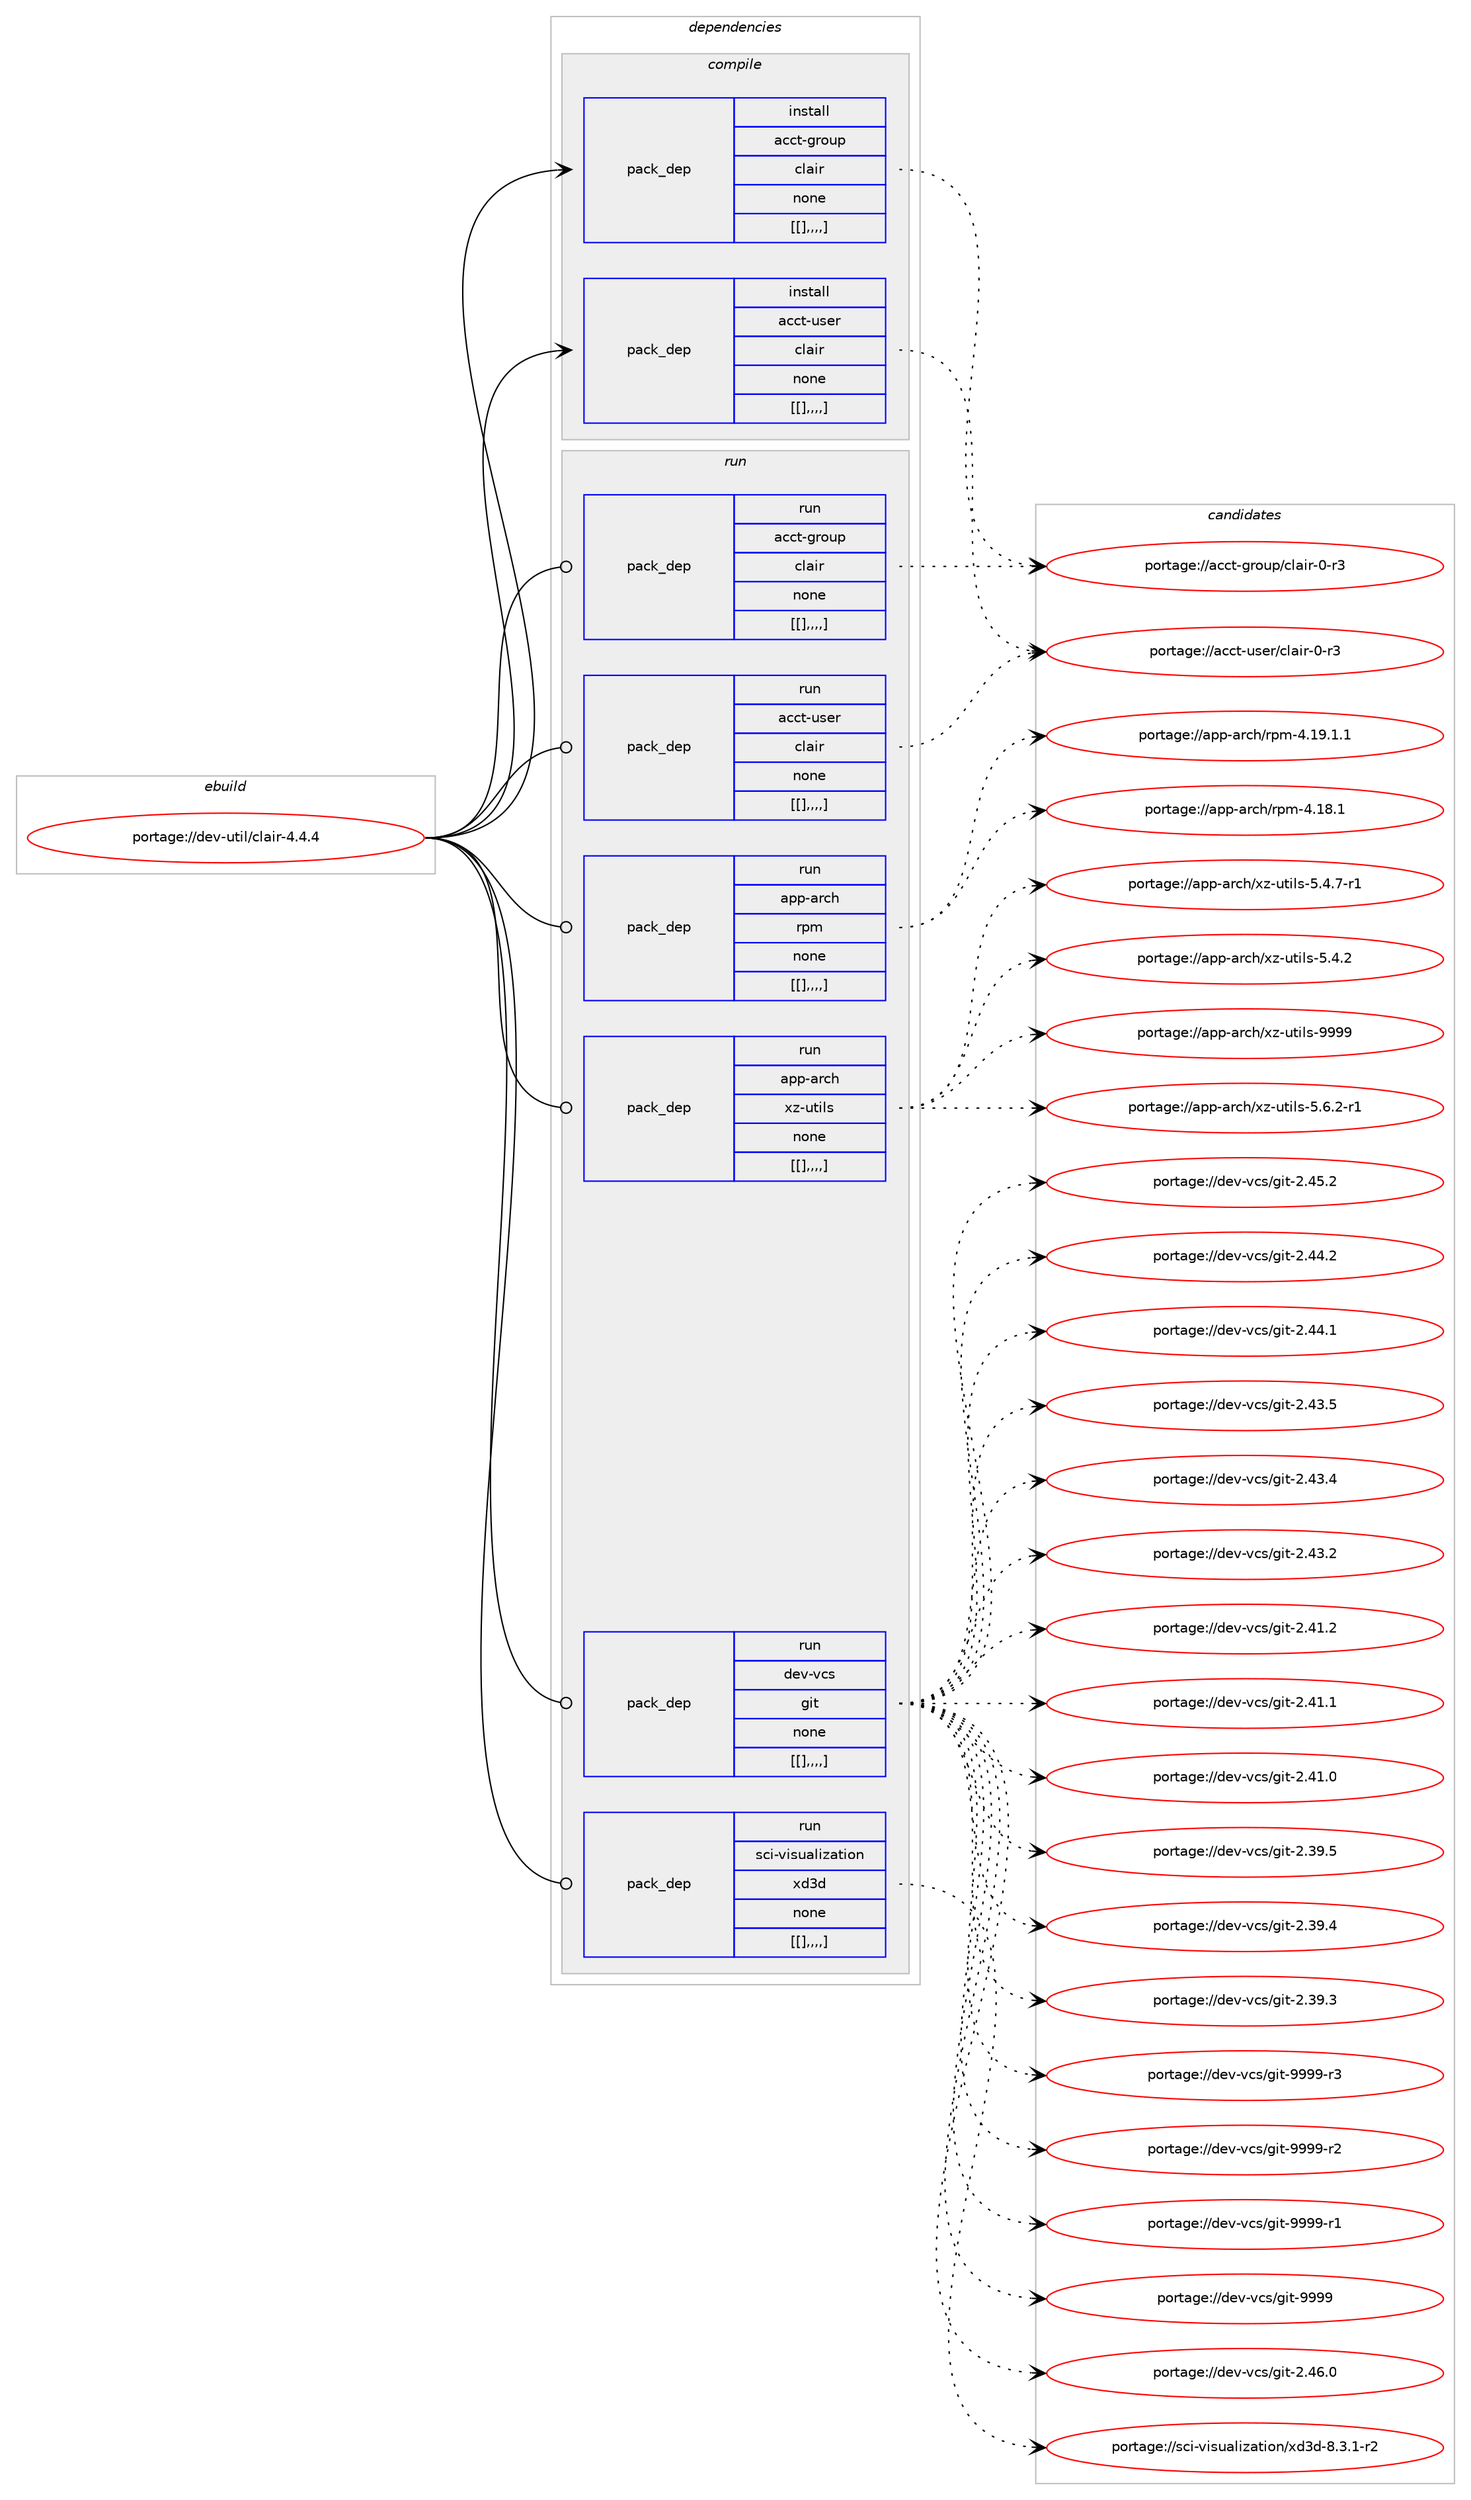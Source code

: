 digraph prolog {

# *************
# Graph options
# *************

newrank=true;
concentrate=true;
compound=true;
graph [rankdir=LR,fontname=Helvetica,fontsize=10,ranksep=1.5];#, ranksep=2.5, nodesep=0.2];
edge  [arrowhead=vee];
node  [fontname=Helvetica,fontsize=10];

# **********
# The ebuild
# **********

subgraph cluster_leftcol {
color=gray;
label=<<i>ebuild</i>>;
id [label="portage://dev-util/clair-4.4.4", color=red, width=4, href="../dev-util/clair-4.4.4.svg"];
}

# ****************
# The dependencies
# ****************

subgraph cluster_midcol {
color=gray;
label=<<i>dependencies</i>>;
subgraph cluster_compile {
fillcolor="#eeeeee";
style=filled;
label=<<i>compile</i>>;
subgraph pack152649 {
dependency215232 [label=<<TABLE BORDER="0" CELLBORDER="1" CELLSPACING="0" CELLPADDING="4" WIDTH="220"><TR><TD ROWSPAN="6" CELLPADDING="30">pack_dep</TD></TR><TR><TD WIDTH="110">install</TD></TR><TR><TD>acct-group</TD></TR><TR><TD>clair</TD></TR><TR><TD>none</TD></TR><TR><TD>[[],,,,]</TD></TR></TABLE>>, shape=none, color=blue];
}
id:e -> dependency215232:w [weight=20,style="solid",arrowhead="vee"];
subgraph pack152650 {
dependency215233 [label=<<TABLE BORDER="0" CELLBORDER="1" CELLSPACING="0" CELLPADDING="4" WIDTH="220"><TR><TD ROWSPAN="6" CELLPADDING="30">pack_dep</TD></TR><TR><TD WIDTH="110">install</TD></TR><TR><TD>acct-user</TD></TR><TR><TD>clair</TD></TR><TR><TD>none</TD></TR><TR><TD>[[],,,,]</TD></TR></TABLE>>, shape=none, color=blue];
}
id:e -> dependency215233:w [weight=20,style="solid",arrowhead="vee"];
}
subgraph cluster_compileandrun {
fillcolor="#eeeeee";
style=filled;
label=<<i>compile and run</i>>;
}
subgraph cluster_run {
fillcolor="#eeeeee";
style=filled;
label=<<i>run</i>>;
subgraph pack152651 {
dependency215234 [label=<<TABLE BORDER="0" CELLBORDER="1" CELLSPACING="0" CELLPADDING="4" WIDTH="220"><TR><TD ROWSPAN="6" CELLPADDING="30">pack_dep</TD></TR><TR><TD WIDTH="110">run</TD></TR><TR><TD>acct-group</TD></TR><TR><TD>clair</TD></TR><TR><TD>none</TD></TR><TR><TD>[[],,,,]</TD></TR></TABLE>>, shape=none, color=blue];
}
id:e -> dependency215234:w [weight=20,style="solid",arrowhead="odot"];
subgraph pack152652 {
dependency215235 [label=<<TABLE BORDER="0" CELLBORDER="1" CELLSPACING="0" CELLPADDING="4" WIDTH="220"><TR><TD ROWSPAN="6" CELLPADDING="30">pack_dep</TD></TR><TR><TD WIDTH="110">run</TD></TR><TR><TD>acct-user</TD></TR><TR><TD>clair</TD></TR><TR><TD>none</TD></TR><TR><TD>[[],,,,]</TD></TR></TABLE>>, shape=none, color=blue];
}
id:e -> dependency215235:w [weight=20,style="solid",arrowhead="odot"];
subgraph pack152653 {
dependency215236 [label=<<TABLE BORDER="0" CELLBORDER="1" CELLSPACING="0" CELLPADDING="4" WIDTH="220"><TR><TD ROWSPAN="6" CELLPADDING="30">pack_dep</TD></TR><TR><TD WIDTH="110">run</TD></TR><TR><TD>app-arch</TD></TR><TR><TD>rpm</TD></TR><TR><TD>none</TD></TR><TR><TD>[[],,,,]</TD></TR></TABLE>>, shape=none, color=blue];
}
id:e -> dependency215236:w [weight=20,style="solid",arrowhead="odot"];
subgraph pack152654 {
dependency215237 [label=<<TABLE BORDER="0" CELLBORDER="1" CELLSPACING="0" CELLPADDING="4" WIDTH="220"><TR><TD ROWSPAN="6" CELLPADDING="30">pack_dep</TD></TR><TR><TD WIDTH="110">run</TD></TR><TR><TD>app-arch</TD></TR><TR><TD>xz-utils</TD></TR><TR><TD>none</TD></TR><TR><TD>[[],,,,]</TD></TR></TABLE>>, shape=none, color=blue];
}
id:e -> dependency215237:w [weight=20,style="solid",arrowhead="odot"];
subgraph pack152655 {
dependency215238 [label=<<TABLE BORDER="0" CELLBORDER="1" CELLSPACING="0" CELLPADDING="4" WIDTH="220"><TR><TD ROWSPAN="6" CELLPADDING="30">pack_dep</TD></TR><TR><TD WIDTH="110">run</TD></TR><TR><TD>dev-vcs</TD></TR><TR><TD>git</TD></TR><TR><TD>none</TD></TR><TR><TD>[[],,,,]</TD></TR></TABLE>>, shape=none, color=blue];
}
id:e -> dependency215238:w [weight=20,style="solid",arrowhead="odot"];
subgraph pack152656 {
dependency215239 [label=<<TABLE BORDER="0" CELLBORDER="1" CELLSPACING="0" CELLPADDING="4" WIDTH="220"><TR><TD ROWSPAN="6" CELLPADDING="30">pack_dep</TD></TR><TR><TD WIDTH="110">run</TD></TR><TR><TD>sci-visualization</TD></TR><TR><TD>xd3d</TD></TR><TR><TD>none</TD></TR><TR><TD>[[],,,,]</TD></TR></TABLE>>, shape=none, color=blue];
}
id:e -> dependency215239:w [weight=20,style="solid",arrowhead="odot"];
}
}

# **************
# The candidates
# **************

subgraph cluster_choices {
rank=same;
color=gray;
label=<<i>candidates</i>>;

subgraph choice152649 {
color=black;
nodesep=1;
choice9799991164510311411111711247991089710511445484511451 [label="portage://acct-group/clair-0-r3", color=red, width=4,href="../acct-group/clair-0-r3.svg"];
dependency215232:e -> choice9799991164510311411111711247991089710511445484511451:w [style=dotted,weight="100"];
}
subgraph choice152650 {
color=black;
nodesep=1;
choice9799991164511711510111447991089710511445484511451 [label="portage://acct-user/clair-0-r3", color=red, width=4,href="../acct-user/clair-0-r3.svg"];
dependency215233:e -> choice9799991164511711510111447991089710511445484511451:w [style=dotted,weight="100"];
}
subgraph choice152651 {
color=black;
nodesep=1;
choice9799991164510311411111711247991089710511445484511451 [label="portage://acct-group/clair-0-r3", color=red, width=4,href="../acct-group/clair-0-r3.svg"];
dependency215234:e -> choice9799991164510311411111711247991089710511445484511451:w [style=dotted,weight="100"];
}
subgraph choice152652 {
color=black;
nodesep=1;
choice9799991164511711510111447991089710511445484511451 [label="portage://acct-user/clair-0-r3", color=red, width=4,href="../acct-user/clair-0-r3.svg"];
dependency215235:e -> choice9799991164511711510111447991089710511445484511451:w [style=dotted,weight="100"];
}
subgraph choice152653 {
color=black;
nodesep=1;
choice9711211245971149910447114112109455246495746494649 [label="portage://app-arch/rpm-4.19.1.1", color=red, width=4,href="../app-arch/rpm-4.19.1.1.svg"];
choice971121124597114991044711411210945524649564649 [label="portage://app-arch/rpm-4.18.1", color=red, width=4,href="../app-arch/rpm-4.18.1.svg"];
dependency215236:e -> choice9711211245971149910447114112109455246495746494649:w [style=dotted,weight="100"];
dependency215236:e -> choice971121124597114991044711411210945524649564649:w [style=dotted,weight="100"];
}
subgraph choice152654 {
color=black;
nodesep=1;
choice9711211245971149910447120122451171161051081154557575757 [label="portage://app-arch/xz-utils-9999", color=red, width=4,href="../app-arch/xz-utils-9999.svg"];
choice9711211245971149910447120122451171161051081154553465446504511449 [label="portage://app-arch/xz-utils-5.6.2-r1", color=red, width=4,href="../app-arch/xz-utils-5.6.2-r1.svg"];
choice9711211245971149910447120122451171161051081154553465246554511449 [label="portage://app-arch/xz-utils-5.4.7-r1", color=red, width=4,href="../app-arch/xz-utils-5.4.7-r1.svg"];
choice971121124597114991044712012245117116105108115455346524650 [label="portage://app-arch/xz-utils-5.4.2", color=red, width=4,href="../app-arch/xz-utils-5.4.2.svg"];
dependency215237:e -> choice9711211245971149910447120122451171161051081154557575757:w [style=dotted,weight="100"];
dependency215237:e -> choice9711211245971149910447120122451171161051081154553465446504511449:w [style=dotted,weight="100"];
dependency215237:e -> choice9711211245971149910447120122451171161051081154553465246554511449:w [style=dotted,weight="100"];
dependency215237:e -> choice971121124597114991044712012245117116105108115455346524650:w [style=dotted,weight="100"];
}
subgraph choice152655 {
color=black;
nodesep=1;
choice10010111845118991154710310511645575757574511451 [label="portage://dev-vcs/git-9999-r3", color=red, width=4,href="../dev-vcs/git-9999-r3.svg"];
choice10010111845118991154710310511645575757574511450 [label="portage://dev-vcs/git-9999-r2", color=red, width=4,href="../dev-vcs/git-9999-r2.svg"];
choice10010111845118991154710310511645575757574511449 [label="portage://dev-vcs/git-9999-r1", color=red, width=4,href="../dev-vcs/git-9999-r1.svg"];
choice1001011184511899115471031051164557575757 [label="portage://dev-vcs/git-9999", color=red, width=4,href="../dev-vcs/git-9999.svg"];
choice10010111845118991154710310511645504652544648 [label="portage://dev-vcs/git-2.46.0", color=red, width=4,href="../dev-vcs/git-2.46.0.svg"];
choice10010111845118991154710310511645504652534650 [label="portage://dev-vcs/git-2.45.2", color=red, width=4,href="../dev-vcs/git-2.45.2.svg"];
choice10010111845118991154710310511645504652524650 [label="portage://dev-vcs/git-2.44.2", color=red, width=4,href="../dev-vcs/git-2.44.2.svg"];
choice10010111845118991154710310511645504652524649 [label="portage://dev-vcs/git-2.44.1", color=red, width=4,href="../dev-vcs/git-2.44.1.svg"];
choice10010111845118991154710310511645504652514653 [label="portage://dev-vcs/git-2.43.5", color=red, width=4,href="../dev-vcs/git-2.43.5.svg"];
choice10010111845118991154710310511645504652514652 [label="portage://dev-vcs/git-2.43.4", color=red, width=4,href="../dev-vcs/git-2.43.4.svg"];
choice10010111845118991154710310511645504652514650 [label="portage://dev-vcs/git-2.43.2", color=red, width=4,href="../dev-vcs/git-2.43.2.svg"];
choice10010111845118991154710310511645504652494650 [label="portage://dev-vcs/git-2.41.2", color=red, width=4,href="../dev-vcs/git-2.41.2.svg"];
choice10010111845118991154710310511645504652494649 [label="portage://dev-vcs/git-2.41.1", color=red, width=4,href="../dev-vcs/git-2.41.1.svg"];
choice10010111845118991154710310511645504652494648 [label="portage://dev-vcs/git-2.41.0", color=red, width=4,href="../dev-vcs/git-2.41.0.svg"];
choice10010111845118991154710310511645504651574653 [label="portage://dev-vcs/git-2.39.5", color=red, width=4,href="../dev-vcs/git-2.39.5.svg"];
choice10010111845118991154710310511645504651574652 [label="portage://dev-vcs/git-2.39.4", color=red, width=4,href="../dev-vcs/git-2.39.4.svg"];
choice10010111845118991154710310511645504651574651 [label="portage://dev-vcs/git-2.39.3", color=red, width=4,href="../dev-vcs/git-2.39.3.svg"];
dependency215238:e -> choice10010111845118991154710310511645575757574511451:w [style=dotted,weight="100"];
dependency215238:e -> choice10010111845118991154710310511645575757574511450:w [style=dotted,weight="100"];
dependency215238:e -> choice10010111845118991154710310511645575757574511449:w [style=dotted,weight="100"];
dependency215238:e -> choice1001011184511899115471031051164557575757:w [style=dotted,weight="100"];
dependency215238:e -> choice10010111845118991154710310511645504652544648:w [style=dotted,weight="100"];
dependency215238:e -> choice10010111845118991154710310511645504652534650:w [style=dotted,weight="100"];
dependency215238:e -> choice10010111845118991154710310511645504652524650:w [style=dotted,weight="100"];
dependency215238:e -> choice10010111845118991154710310511645504652524649:w [style=dotted,weight="100"];
dependency215238:e -> choice10010111845118991154710310511645504652514653:w [style=dotted,weight="100"];
dependency215238:e -> choice10010111845118991154710310511645504652514652:w [style=dotted,weight="100"];
dependency215238:e -> choice10010111845118991154710310511645504652514650:w [style=dotted,weight="100"];
dependency215238:e -> choice10010111845118991154710310511645504652494650:w [style=dotted,weight="100"];
dependency215238:e -> choice10010111845118991154710310511645504652494649:w [style=dotted,weight="100"];
dependency215238:e -> choice10010111845118991154710310511645504652494648:w [style=dotted,weight="100"];
dependency215238:e -> choice10010111845118991154710310511645504651574653:w [style=dotted,weight="100"];
dependency215238:e -> choice10010111845118991154710310511645504651574652:w [style=dotted,weight="100"];
dependency215238:e -> choice10010111845118991154710310511645504651574651:w [style=dotted,weight="100"];
}
subgraph choice152656 {
color=black;
nodesep=1;
choice1159910545118105115117971081051229711610511111047120100511004556465146494511450 [label="portage://sci-visualization/xd3d-8.3.1-r2", color=red, width=4,href="../sci-visualization/xd3d-8.3.1-r2.svg"];
dependency215239:e -> choice1159910545118105115117971081051229711610511111047120100511004556465146494511450:w [style=dotted,weight="100"];
}
}

}
